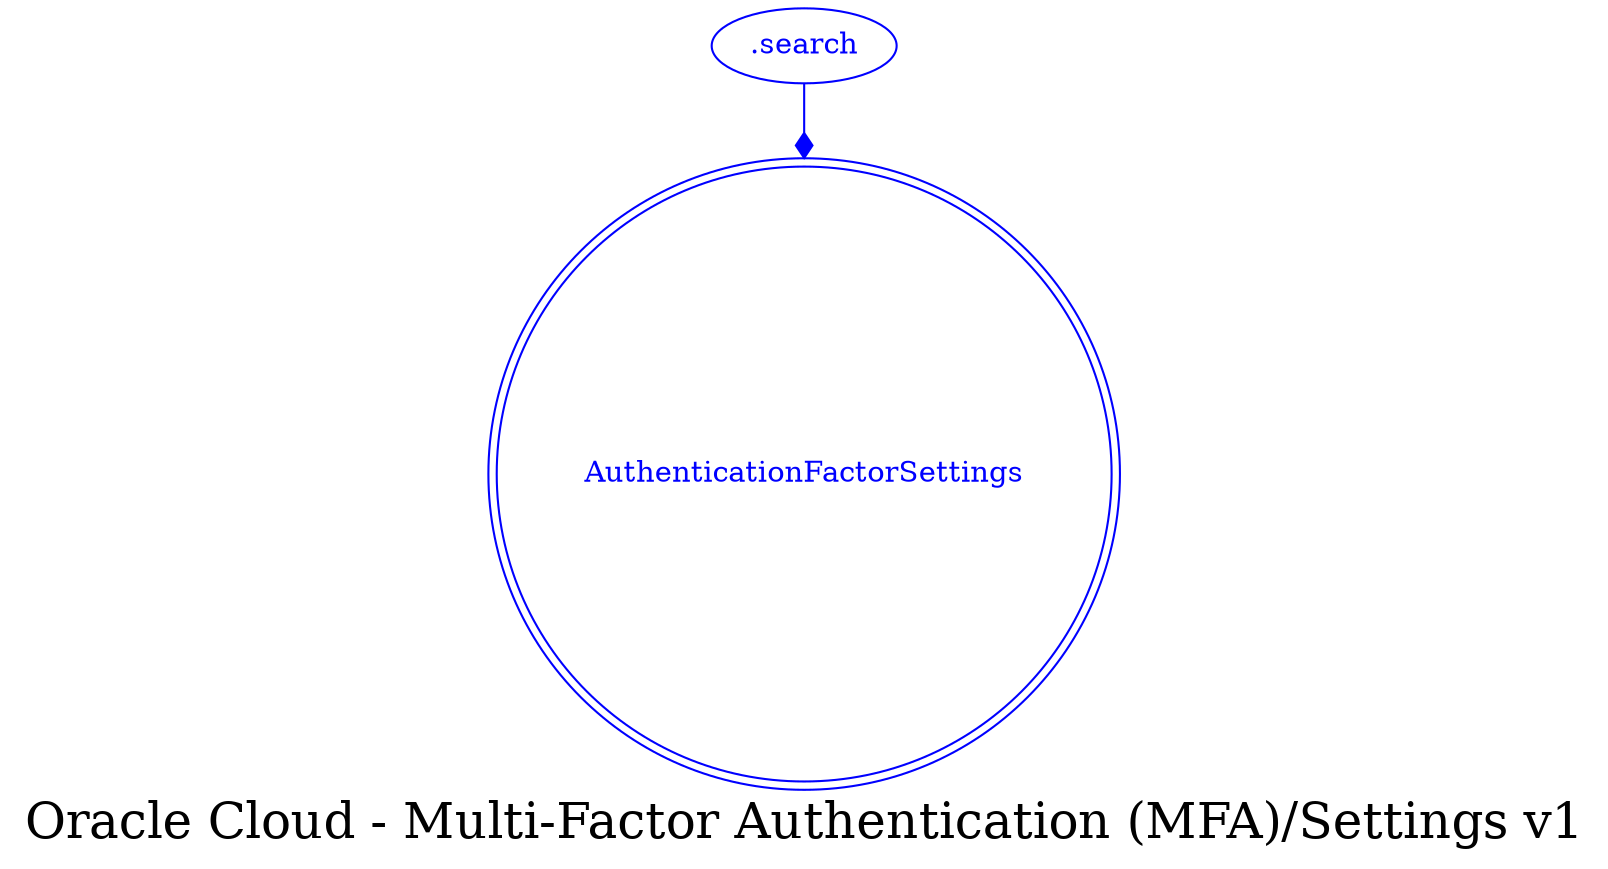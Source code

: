 digraph LexiconGraph {
graph[label="Oracle Cloud - Multi-Factor Authentication (MFA)/Settings v1", fontsize=24]
splines=true
"AuthenticationFactorSettings" [color=blue, fontcolor=blue, shape=doublecircle]
".search" -> "AuthenticationFactorSettings" [color=blue, fontcolor=blue, arrowhead=diamond, arrowtail=none]
".search" [color=blue, fontcolor=blue, shape=ellipse]
}
